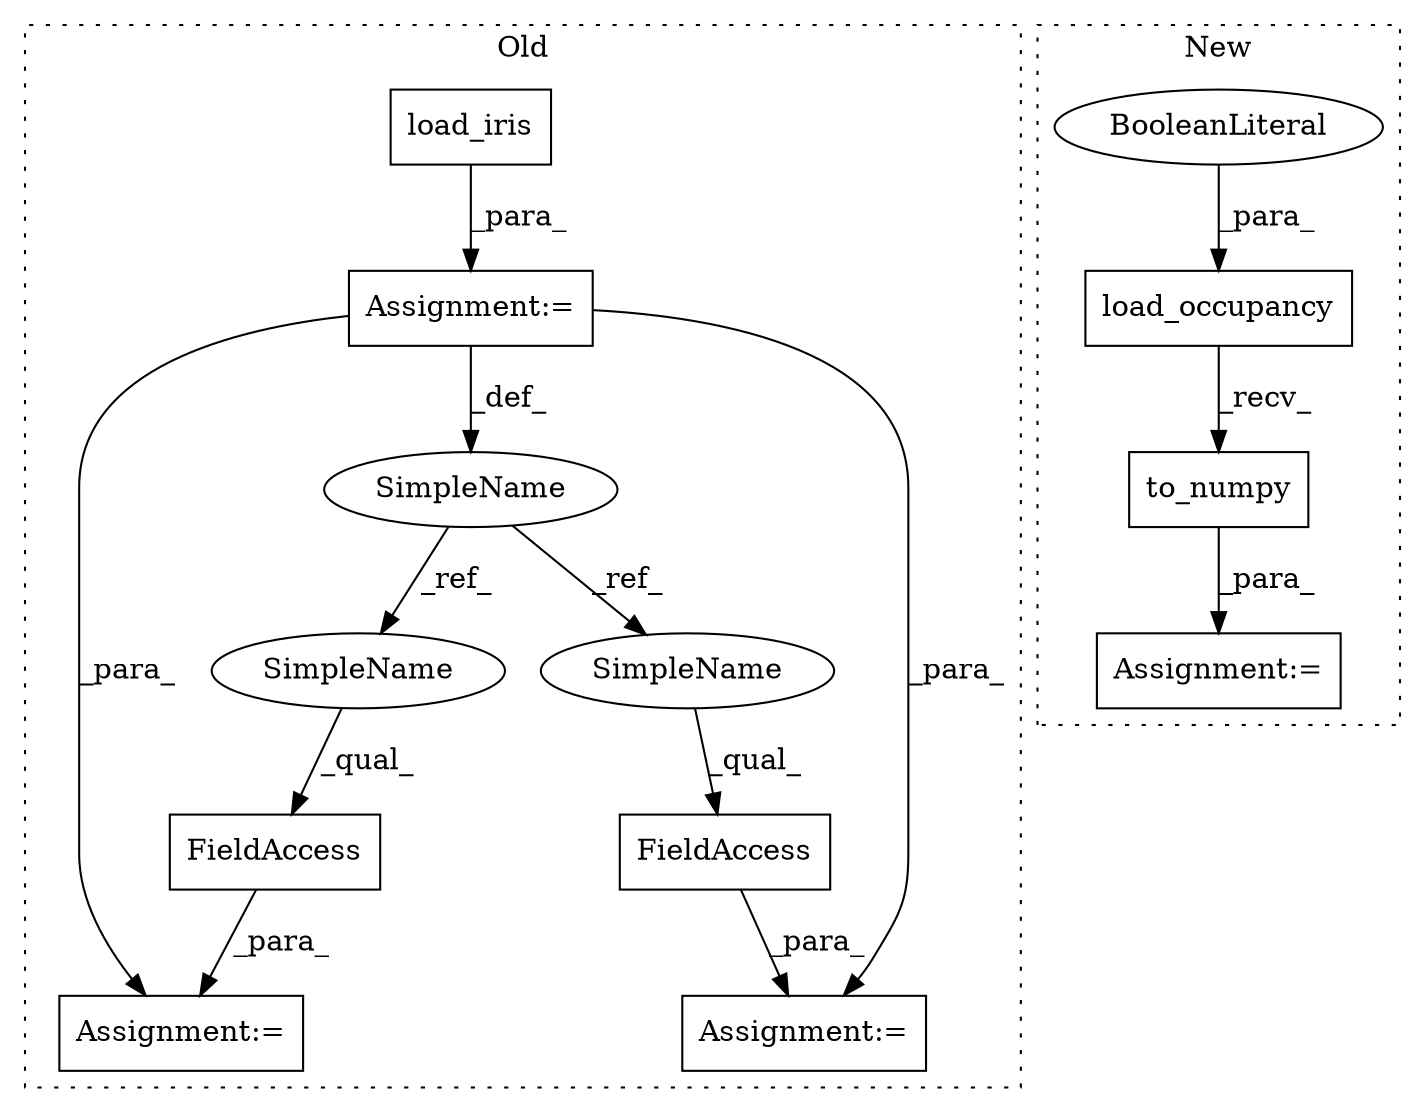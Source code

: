 digraph G {
subgraph cluster0 {
1 [label="load_iris" a="32" s="10141" l="11" shape="box"];
3 [label="FieldAccess" a="22" s="10177" l="11" shape="box"];
4 [label="SimpleName" a="42" s="10136" l="4" shape="ellipse"];
5 [label="FieldAccess" a="22" s="10160" l="9" shape="box"];
9 [label="Assignment:=" a="7" s="10140" l="1" shape="box"];
10 [label="Assignment:=" a="7" s="10176" l="1" shape="box"];
11 [label="Assignment:=" a="7" s="10159" l="1" shape="box"];
12 [label="SimpleName" a="42" s="10177" l="4" shape="ellipse"];
13 [label="SimpleName" a="42" s="10160" l="4" shape="ellipse"];
label = "Old";
style="dotted";
}
subgraph cluster1 {
2 [label="to_numpy" a="32" s="10886" l="10" shape="box"];
6 [label="load_occupancy" a="32" s="10865,10884" l="15,1" shape="box"];
7 [label="BooleanLiteral" a="9" s="10880" l="4" shape="ellipse"];
8 [label="Assignment:=" a="7" s="10863" l="2" shape="box"];
label = "New";
style="dotted";
}
1 -> 9 [label="_para_"];
2 -> 8 [label="_para_"];
3 -> 10 [label="_para_"];
4 -> 13 [label="_ref_"];
4 -> 12 [label="_ref_"];
5 -> 11 [label="_para_"];
6 -> 2 [label="_recv_"];
7 -> 6 [label="_para_"];
9 -> 11 [label="_para_"];
9 -> 4 [label="_def_"];
9 -> 10 [label="_para_"];
12 -> 3 [label="_qual_"];
13 -> 5 [label="_qual_"];
}